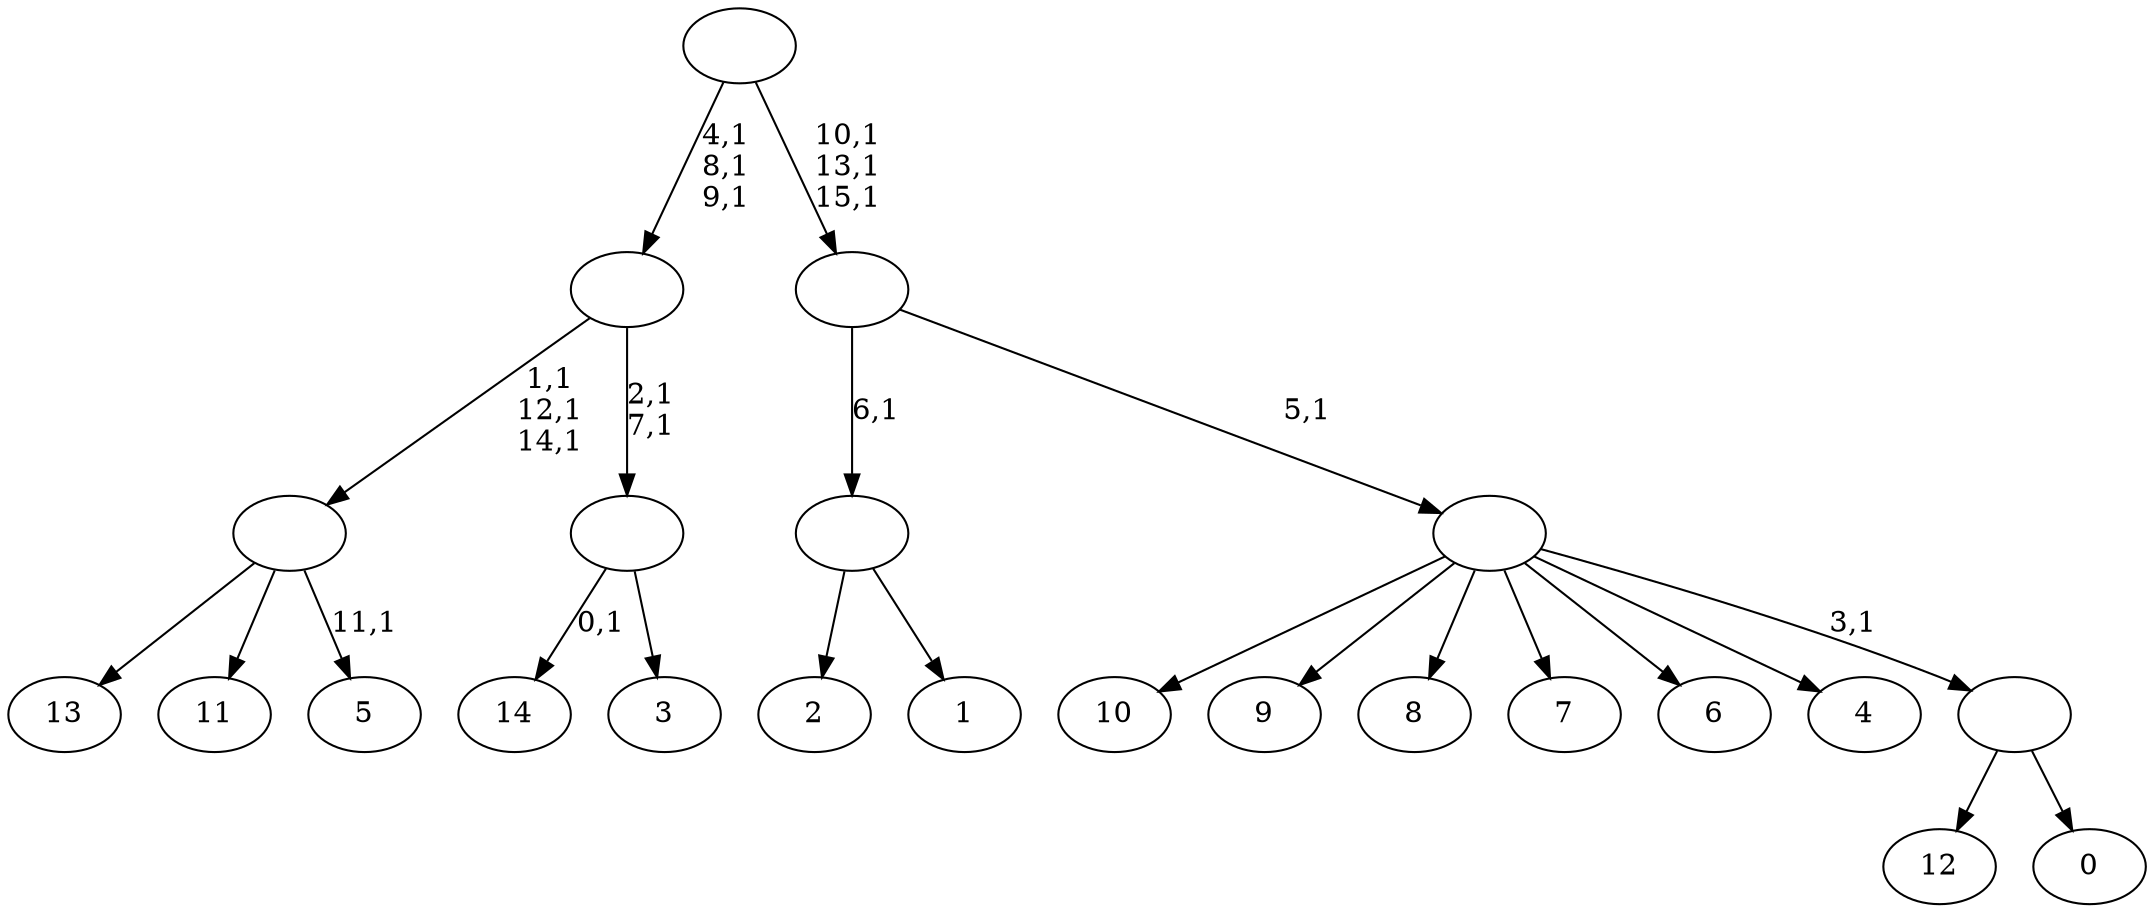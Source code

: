 digraph T {
	31 [label="14"]
	29 [label="13"]
	28 [label="12"]
	27 [label="11"]
	26 [label="10"]
	25 [label="9"]
	24 [label="8"]
	23 [label="7"]
	22 [label="6"]
	21 [label="5"]
	19 [label=""]
	16 [label="4"]
	15 [label="3"]
	14 [label=""]
	12 [label=""]
	9 [label="2"]
	8 [label="1"]
	7 [label=""]
	6 [label="0"]
	5 [label=""]
	4 [label=""]
	3 [label=""]
	0 [label=""]
	19 -> 21 [label="11,1"]
	19 -> 29 [label=""]
	19 -> 27 [label=""]
	14 -> 31 [label="0,1"]
	14 -> 15 [label=""]
	12 -> 14 [label="2,1\n7,1"]
	12 -> 19 [label="1,1\n12,1\n14,1"]
	7 -> 9 [label=""]
	7 -> 8 [label=""]
	5 -> 28 [label=""]
	5 -> 6 [label=""]
	4 -> 26 [label=""]
	4 -> 25 [label=""]
	4 -> 24 [label=""]
	4 -> 23 [label=""]
	4 -> 22 [label=""]
	4 -> 16 [label=""]
	4 -> 5 [label="3,1"]
	3 -> 7 [label="6,1"]
	3 -> 4 [label="5,1"]
	0 -> 3 [label="10,1\n13,1\n15,1"]
	0 -> 12 [label="4,1\n8,1\n9,1"]
}
